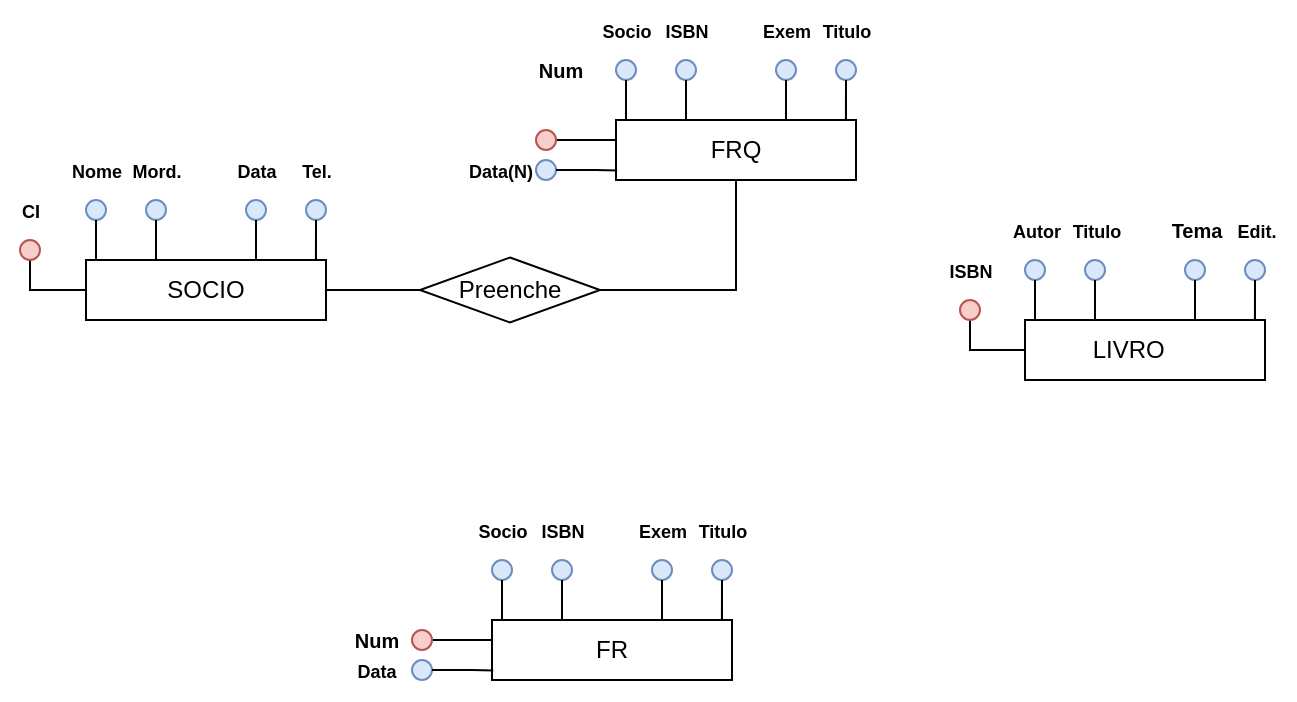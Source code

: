 <mxfile version="24.0.4" type="device">
  <diagram name="Página-1" id="Cud8tAFhgrFzDN71-xlN">
    <mxGraphModel dx="757" dy="361" grid="1" gridSize="10" guides="1" tooltips="1" connect="1" arrows="1" fold="1" page="1" pageScale="1" pageWidth="827" pageHeight="1169" math="0" shadow="0">
      <root>
        <mxCell id="0" />
        <mxCell id="1" parent="0" />
        <mxCell id="YFhQDiZGGY2Ypodo0bwj-40" style="edgeStyle=orthogonalEdgeStyle;rounded=0;orthogonalLoop=1;jettySize=auto;html=1;entryX=0;entryY=0.5;entryDx=0;entryDy=0;endArrow=none;endFill=0;" edge="1" parent="1" source="wM_NyKCiyRwlK32lXVjU-2" target="YFhQDiZGGY2Ypodo0bwj-39">
          <mxGeometry relative="1" as="geometry" />
        </mxCell>
        <mxCell id="wM_NyKCiyRwlK32lXVjU-2" value="SOCIO" style="rounded=0;whiteSpace=wrap;html=1;" parent="1" vertex="1">
          <mxGeometry x="83" y="200" width="120" height="30" as="geometry" />
        </mxCell>
        <mxCell id="wM_NyKCiyRwlK32lXVjU-3" value="" style="ellipse;whiteSpace=wrap;html=1;aspect=fixed;fillColor=#dae8fc;strokeColor=#6c8ebf;" parent="1" vertex="1">
          <mxGeometry x="83" y="170" width="10" height="10" as="geometry" />
        </mxCell>
        <mxCell id="wM_NyKCiyRwlK32lXVjU-4" value="" style="ellipse;whiteSpace=wrap;html=1;aspect=fixed;fillColor=#dae8fc;strokeColor=#6c8ebf;" parent="1" vertex="1">
          <mxGeometry x="113" y="170" width="10" height="10" as="geometry" />
        </mxCell>
        <mxCell id="wM_NyKCiyRwlK32lXVjU-6" value="" style="ellipse;whiteSpace=wrap;html=1;aspect=fixed;fontStyle=1;fillColor=#dae8fc;strokeColor=#6c8ebf;" parent="1" vertex="1">
          <mxGeometry x="163" y="170" width="10" height="10" as="geometry" />
        </mxCell>
        <mxCell id="wM_NyKCiyRwlK32lXVjU-7" value="" style="ellipse;whiteSpace=wrap;html=1;aspect=fixed;fillColor=#dae8fc;strokeColor=#6c8ebf;" parent="1" vertex="1">
          <mxGeometry x="193" y="170" width="10" height="10" as="geometry" />
        </mxCell>
        <mxCell id="wM_NyKCiyRwlK32lXVjU-8" value="&lt;font style=&quot;font-size: 9px;&quot;&gt;&lt;b&gt;Nome&lt;/b&gt;&lt;/font&gt;" style="text;html=1;align=center;verticalAlign=middle;resizable=0;points=[];autosize=1;strokeColor=none;fillColor=none;" parent="1" vertex="1">
          <mxGeometry x="63" y="140" width="50" height="30" as="geometry" />
        </mxCell>
        <mxCell id="wM_NyKCiyRwlK32lXVjU-9" value="&lt;font style=&quot;font-size: 9px;&quot;&gt;&lt;b&gt;Mord.&lt;/b&gt;&lt;/font&gt;" style="text;html=1;align=center;verticalAlign=middle;resizable=0;points=[];autosize=1;strokeColor=none;fillColor=none;" parent="1" vertex="1">
          <mxGeometry x="93" y="140" width="50" height="30" as="geometry" />
        </mxCell>
        <mxCell id="wM_NyKCiyRwlK32lXVjU-10" value="&lt;font style=&quot;font-size: 9px;&quot;&gt;&lt;b&gt;Data&lt;/b&gt;&lt;/font&gt;" style="text;html=1;align=center;verticalAlign=middle;resizable=0;points=[];autosize=1;strokeColor=none;fillColor=none;" parent="1" vertex="1">
          <mxGeometry x="148" y="140" width="40" height="30" as="geometry" />
        </mxCell>
        <mxCell id="wM_NyKCiyRwlK32lXVjU-11" value="&lt;font style=&quot;font-size: 9px;&quot;&gt;&lt;span&gt;Tel.&lt;/span&gt;&lt;/font&gt;" style="text;html=1;align=center;verticalAlign=middle;resizable=0;points=[];autosize=1;strokeColor=none;fillColor=none;fontStyle=1" parent="1" vertex="1">
          <mxGeometry x="178" y="140" width="40" height="30" as="geometry" />
        </mxCell>
        <mxCell id="wM_NyKCiyRwlK32lXVjU-13" style="edgeStyle=orthogonalEdgeStyle;rounded=0;orthogonalLoop=1;jettySize=auto;html=1;entryX=0.045;entryY=0.004;entryDx=0;entryDy=0;entryPerimeter=0;endArrow=none;endFill=0;" parent="1" source="wM_NyKCiyRwlK32lXVjU-3" target="wM_NyKCiyRwlK32lXVjU-2" edge="1">
          <mxGeometry relative="1" as="geometry" />
        </mxCell>
        <mxCell id="wM_NyKCiyRwlK32lXVjU-14" style="edgeStyle=orthogonalEdgeStyle;rounded=0;orthogonalLoop=1;jettySize=auto;html=1;entryX=0.29;entryY=0.01;entryDx=0;entryDy=0;entryPerimeter=0;endArrow=none;endFill=0;" parent="1" source="wM_NyKCiyRwlK32lXVjU-4" target="wM_NyKCiyRwlK32lXVjU-2" edge="1">
          <mxGeometry relative="1" as="geometry" />
        </mxCell>
        <mxCell id="wM_NyKCiyRwlK32lXVjU-16" style="edgeStyle=orthogonalEdgeStyle;rounded=0;orthogonalLoop=1;jettySize=auto;html=1;entryX=0.702;entryY=0.004;entryDx=0;entryDy=0;entryPerimeter=0;endArrow=none;endFill=0;" parent="1" source="wM_NyKCiyRwlK32lXVjU-6" target="wM_NyKCiyRwlK32lXVjU-2" edge="1">
          <mxGeometry relative="1" as="geometry" />
        </mxCell>
        <mxCell id="wM_NyKCiyRwlK32lXVjU-17" style="edgeStyle=orthogonalEdgeStyle;rounded=0;orthogonalLoop=1;jettySize=auto;html=1;entryX=0.958;entryY=0;entryDx=0;entryDy=0;entryPerimeter=0;endArrow=none;endFill=0;" parent="1" source="wM_NyKCiyRwlK32lXVjU-7" target="wM_NyKCiyRwlK32lXVjU-2" edge="1">
          <mxGeometry relative="1" as="geometry" />
        </mxCell>
        <mxCell id="wM_NyKCiyRwlK32lXVjU-18" value="LIVRO&lt;span style=&quot;white-space: pre;&quot;&gt;&#x9;&lt;/span&gt;" style="rounded=0;whiteSpace=wrap;html=1;" parent="1" vertex="1">
          <mxGeometry x="552.5" y="230" width="120" height="30" as="geometry" />
        </mxCell>
        <mxCell id="wM_NyKCiyRwlK32lXVjU-19" value="" style="ellipse;whiteSpace=wrap;html=1;aspect=fixed;fillColor=#dae8fc;strokeColor=#6c8ebf;" parent="1" vertex="1">
          <mxGeometry x="552.5" y="200" width="10" height="10" as="geometry" />
        </mxCell>
        <mxCell id="wM_NyKCiyRwlK32lXVjU-20" value="" style="ellipse;whiteSpace=wrap;html=1;aspect=fixed;fillColor=#dae8fc;strokeColor=#6c8ebf;" parent="1" vertex="1">
          <mxGeometry x="582.5" y="200" width="10" height="10" as="geometry" />
        </mxCell>
        <mxCell id="wM_NyKCiyRwlK32lXVjU-21" value="" style="ellipse;whiteSpace=wrap;html=1;aspect=fixed;fontStyle=1;fillColor=#dae8fc;strokeColor=#6c8ebf;" parent="1" vertex="1">
          <mxGeometry x="632.5" y="200" width="10" height="10" as="geometry" />
        </mxCell>
        <mxCell id="wM_NyKCiyRwlK32lXVjU-22" value="" style="ellipse;whiteSpace=wrap;html=1;aspect=fixed;fillColor=#dae8fc;strokeColor=#6c8ebf;" parent="1" vertex="1">
          <mxGeometry x="662.5" y="200" width="10" height="10" as="geometry" />
        </mxCell>
        <mxCell id="wM_NyKCiyRwlK32lXVjU-23" value="&lt;font style=&quot;font-size: 9px;&quot;&gt;&lt;b&gt;Autor&lt;/b&gt;&lt;/font&gt;" style="text;html=1;align=center;verticalAlign=middle;resizable=0;points=[];autosize=1;strokeColor=none;fillColor=none;" parent="1" vertex="1">
          <mxGeometry x="532.5" y="170" width="50" height="30" as="geometry" />
        </mxCell>
        <mxCell id="wM_NyKCiyRwlK32lXVjU-24" value="&lt;font style=&quot;font-size: 9px;&quot;&gt;&lt;b&gt;Titulo&lt;/b&gt;&lt;/font&gt;" style="text;html=1;align=center;verticalAlign=middle;resizable=0;points=[];autosize=1;strokeColor=none;fillColor=none;" parent="1" vertex="1">
          <mxGeometry x="562.5" y="170" width="50" height="30" as="geometry" />
        </mxCell>
        <mxCell id="wM_NyKCiyRwlK32lXVjU-25" value="&lt;font size=&quot;1&quot;&gt;&lt;b&gt;Tema&lt;/b&gt;&lt;/font&gt;" style="text;html=1;align=center;verticalAlign=middle;resizable=0;points=[];autosize=1;strokeColor=none;fillColor=none;" parent="1" vertex="1">
          <mxGeometry x="612.5" y="170" width="50" height="30" as="geometry" />
        </mxCell>
        <mxCell id="wM_NyKCiyRwlK32lXVjU-26" value="&lt;font style=&quot;font-size: 9px;&quot;&gt;&lt;span&gt;Edit.&lt;/span&gt;&lt;/font&gt;" style="text;html=1;align=center;verticalAlign=middle;resizable=0;points=[];autosize=1;strokeColor=none;fillColor=none;fontStyle=1" parent="1" vertex="1">
          <mxGeometry x="647.5" y="170" width="40" height="30" as="geometry" />
        </mxCell>
        <mxCell id="wM_NyKCiyRwlK32lXVjU-27" style="edgeStyle=orthogonalEdgeStyle;rounded=0;orthogonalLoop=1;jettySize=auto;html=1;entryX=0.045;entryY=0.004;entryDx=0;entryDy=0;entryPerimeter=0;endArrow=none;endFill=0;" parent="1" source="wM_NyKCiyRwlK32lXVjU-19" target="wM_NyKCiyRwlK32lXVjU-18" edge="1">
          <mxGeometry relative="1" as="geometry" />
        </mxCell>
        <mxCell id="wM_NyKCiyRwlK32lXVjU-28" style="edgeStyle=orthogonalEdgeStyle;rounded=0;orthogonalLoop=1;jettySize=auto;html=1;entryX=0.29;entryY=0.01;entryDx=0;entryDy=0;entryPerimeter=0;endArrow=none;endFill=0;" parent="1" source="wM_NyKCiyRwlK32lXVjU-20" target="wM_NyKCiyRwlK32lXVjU-18" edge="1">
          <mxGeometry relative="1" as="geometry" />
        </mxCell>
        <mxCell id="wM_NyKCiyRwlK32lXVjU-29" style="edgeStyle=orthogonalEdgeStyle;rounded=0;orthogonalLoop=1;jettySize=auto;html=1;entryX=0.702;entryY=0.004;entryDx=0;entryDy=0;entryPerimeter=0;endArrow=none;endFill=0;" parent="1" source="wM_NyKCiyRwlK32lXVjU-21" target="wM_NyKCiyRwlK32lXVjU-18" edge="1">
          <mxGeometry relative="1" as="geometry" />
        </mxCell>
        <mxCell id="wM_NyKCiyRwlK32lXVjU-30" style="edgeStyle=orthogonalEdgeStyle;rounded=0;orthogonalLoop=1;jettySize=auto;html=1;entryX=0.958;entryY=0;entryDx=0;entryDy=0;entryPerimeter=0;endArrow=none;endFill=0;" parent="1" source="wM_NyKCiyRwlK32lXVjU-22" target="wM_NyKCiyRwlK32lXVjU-18" edge="1">
          <mxGeometry relative="1" as="geometry" />
        </mxCell>
        <mxCell id="wM_NyKCiyRwlK32lXVjU-35" style="edgeStyle=orthogonalEdgeStyle;rounded=0;orthogonalLoop=1;jettySize=auto;html=1;entryX=0;entryY=0.5;entryDx=0;entryDy=0;endArrow=none;endFill=0;" parent="1" source="wM_NyKCiyRwlK32lXVjU-31" target="wM_NyKCiyRwlK32lXVjU-18" edge="1">
          <mxGeometry relative="1" as="geometry">
            <mxPoint x="525" y="250" as="targetPoint" />
            <Array as="points">
              <mxPoint x="525" y="245" />
            </Array>
          </mxGeometry>
        </mxCell>
        <mxCell id="wM_NyKCiyRwlK32lXVjU-31" value="" style="ellipse;whiteSpace=wrap;html=1;aspect=fixed;fillColor=#f8cecc;strokeColor=#b85450;" parent="1" vertex="1">
          <mxGeometry x="520" y="220" width="10" height="10" as="geometry" />
        </mxCell>
        <mxCell id="wM_NyKCiyRwlK32lXVjU-32" value="&lt;font style=&quot;font-size: 9px;&quot;&gt;&lt;b&gt;ISBN&lt;/b&gt;&lt;/font&gt;" style="text;html=1;align=center;verticalAlign=middle;resizable=0;points=[];autosize=1;strokeColor=none;fillColor=none;" parent="1" vertex="1">
          <mxGeometry x="500" y="190" width="50" height="30" as="geometry" />
        </mxCell>
        <mxCell id="JvQiMhp9WBtNPuqOWSvf-1" style="edgeStyle=orthogonalEdgeStyle;rounded=0;orthogonalLoop=1;jettySize=auto;html=1;entryX=0;entryY=0.5;entryDx=0;entryDy=0;endArrow=none;endFill=0;" parent="1" source="JvQiMhp9WBtNPuqOWSvf-2" edge="1">
          <mxGeometry relative="1" as="geometry">
            <mxPoint x="83" y="215" as="targetPoint" />
            <Array as="points">
              <mxPoint x="55" y="215" />
            </Array>
          </mxGeometry>
        </mxCell>
        <mxCell id="JvQiMhp9WBtNPuqOWSvf-2" value="" style="ellipse;whiteSpace=wrap;html=1;aspect=fixed;fillColor=#f8cecc;strokeColor=#b85450;" parent="1" vertex="1">
          <mxGeometry x="50" y="190" width="10" height="10" as="geometry" />
        </mxCell>
        <mxCell id="JvQiMhp9WBtNPuqOWSvf-3" value="&lt;font style=&quot;font-size: 9px;&quot;&gt;&lt;b&gt;CI&lt;/b&gt;&lt;/font&gt;" style="text;html=1;align=center;verticalAlign=middle;resizable=0;points=[];autosize=1;strokeColor=none;fillColor=none;" parent="1" vertex="1">
          <mxGeometry x="40" y="160" width="30" height="30" as="geometry" />
        </mxCell>
        <mxCell id="YFhQDiZGGY2Ypodo0bwj-1" value="FRQ" style="rounded=0;whiteSpace=wrap;html=1;" vertex="1" parent="1">
          <mxGeometry x="348" y="130" width="120" height="30" as="geometry" />
        </mxCell>
        <mxCell id="YFhQDiZGGY2Ypodo0bwj-2" value="" style="ellipse;whiteSpace=wrap;html=1;aspect=fixed;fillColor=#dae8fc;strokeColor=#6c8ebf;" vertex="1" parent="1">
          <mxGeometry x="348" y="100" width="10" height="10" as="geometry" />
        </mxCell>
        <mxCell id="YFhQDiZGGY2Ypodo0bwj-3" value="" style="ellipse;whiteSpace=wrap;html=1;aspect=fixed;fillColor=#dae8fc;strokeColor=#6c8ebf;" vertex="1" parent="1">
          <mxGeometry x="378" y="100" width="10" height="10" as="geometry" />
        </mxCell>
        <mxCell id="YFhQDiZGGY2Ypodo0bwj-4" value="" style="ellipse;whiteSpace=wrap;html=1;aspect=fixed;fontStyle=1;fillColor=#dae8fc;strokeColor=#6c8ebf;" vertex="1" parent="1">
          <mxGeometry x="428" y="100" width="10" height="10" as="geometry" />
        </mxCell>
        <mxCell id="YFhQDiZGGY2Ypodo0bwj-5" value="" style="ellipse;whiteSpace=wrap;html=1;aspect=fixed;fillColor=#dae8fc;strokeColor=#6c8ebf;" vertex="1" parent="1">
          <mxGeometry x="458" y="100" width="10" height="10" as="geometry" />
        </mxCell>
        <mxCell id="YFhQDiZGGY2Ypodo0bwj-6" value="&lt;font style=&quot;font-size: 9px;&quot;&gt;&lt;b&gt;Socio&lt;/b&gt;&lt;/font&gt;" style="text;html=1;align=center;verticalAlign=middle;resizable=0;points=[];autosize=1;strokeColor=none;fillColor=none;" vertex="1" parent="1">
          <mxGeometry x="328" y="70" width="50" height="30" as="geometry" />
        </mxCell>
        <mxCell id="YFhQDiZGGY2Ypodo0bwj-7" value="&lt;font style=&quot;font-size: 9px;&quot;&gt;&lt;b&gt;ISBN&lt;/b&gt;&lt;/font&gt;" style="text;html=1;align=center;verticalAlign=middle;resizable=0;points=[];autosize=1;strokeColor=none;fillColor=none;" vertex="1" parent="1">
          <mxGeometry x="358" y="70" width="50" height="30" as="geometry" />
        </mxCell>
        <mxCell id="YFhQDiZGGY2Ypodo0bwj-8" value="&lt;font style=&quot;font-size: 9px;&quot;&gt;&lt;b&gt;Exem&lt;/b&gt;&lt;/font&gt;" style="text;html=1;align=center;verticalAlign=middle;resizable=0;points=[];autosize=1;strokeColor=none;fillColor=none;" vertex="1" parent="1">
          <mxGeometry x="408" y="70" width="50" height="30" as="geometry" />
        </mxCell>
        <mxCell id="YFhQDiZGGY2Ypodo0bwj-9" value="&lt;font style=&quot;font-size: 9px;&quot;&gt;&lt;span&gt;Titulo&lt;/span&gt;&lt;/font&gt;" style="text;html=1;align=center;verticalAlign=middle;resizable=0;points=[];autosize=1;strokeColor=none;fillColor=none;fontStyle=1" vertex="1" parent="1">
          <mxGeometry x="438" y="70" width="50" height="30" as="geometry" />
        </mxCell>
        <mxCell id="YFhQDiZGGY2Ypodo0bwj-10" style="edgeStyle=orthogonalEdgeStyle;rounded=0;orthogonalLoop=1;jettySize=auto;html=1;entryX=0.045;entryY=0.004;entryDx=0;entryDy=0;entryPerimeter=0;endArrow=none;endFill=0;" edge="1" parent="1" source="YFhQDiZGGY2Ypodo0bwj-2" target="YFhQDiZGGY2Ypodo0bwj-1">
          <mxGeometry relative="1" as="geometry" />
        </mxCell>
        <mxCell id="YFhQDiZGGY2Ypodo0bwj-11" style="edgeStyle=orthogonalEdgeStyle;rounded=0;orthogonalLoop=1;jettySize=auto;html=1;entryX=0.29;entryY=0.01;entryDx=0;entryDy=0;entryPerimeter=0;endArrow=none;endFill=0;" edge="1" parent="1" source="YFhQDiZGGY2Ypodo0bwj-3" target="YFhQDiZGGY2Ypodo0bwj-1">
          <mxGeometry relative="1" as="geometry" />
        </mxCell>
        <mxCell id="YFhQDiZGGY2Ypodo0bwj-12" style="edgeStyle=orthogonalEdgeStyle;rounded=0;orthogonalLoop=1;jettySize=auto;html=1;entryX=0.702;entryY=0.004;entryDx=0;entryDy=0;entryPerimeter=0;endArrow=none;endFill=0;" edge="1" parent="1" source="YFhQDiZGGY2Ypodo0bwj-4" target="YFhQDiZGGY2Ypodo0bwj-1">
          <mxGeometry relative="1" as="geometry" />
        </mxCell>
        <mxCell id="YFhQDiZGGY2Ypodo0bwj-13" style="edgeStyle=orthogonalEdgeStyle;rounded=0;orthogonalLoop=1;jettySize=auto;html=1;entryX=0.958;entryY=0;entryDx=0;entryDy=0;entryPerimeter=0;endArrow=none;endFill=0;" edge="1" parent="1" source="YFhQDiZGGY2Ypodo0bwj-5" target="YFhQDiZGGY2Ypodo0bwj-1">
          <mxGeometry relative="1" as="geometry" />
        </mxCell>
        <mxCell id="YFhQDiZGGY2Ypodo0bwj-14" style="edgeStyle=orthogonalEdgeStyle;rounded=0;orthogonalLoop=1;jettySize=auto;html=1;entryX=0;entryY=0.5;entryDx=0;entryDy=0;endArrow=none;endFill=0;" edge="1" parent="1">
          <mxGeometry relative="1" as="geometry">
            <mxPoint x="348" y="140" as="targetPoint" />
            <Array as="points">
              <mxPoint x="320" y="140" />
            </Array>
            <mxPoint x="318" y="140" as="sourcePoint" />
          </mxGeometry>
        </mxCell>
        <mxCell id="YFhQDiZGGY2Ypodo0bwj-15" value="" style="ellipse;whiteSpace=wrap;html=1;aspect=fixed;fillColor=#f8cecc;strokeColor=#b85450;" vertex="1" parent="1">
          <mxGeometry x="308" y="135" width="10" height="10" as="geometry" />
        </mxCell>
        <mxCell id="YFhQDiZGGY2Ypodo0bwj-16" value="&lt;font size=&quot;1&quot;&gt;&lt;b&gt;Num&lt;/b&gt;&lt;/font&gt;" style="text;html=1;align=center;verticalAlign=middle;resizable=0;points=[];autosize=1;strokeColor=none;fillColor=none;" vertex="1" parent="1">
          <mxGeometry x="295" y="90" width="50" height="30" as="geometry" />
        </mxCell>
        <mxCell id="YFhQDiZGGY2Ypodo0bwj-17" value="" style="ellipse;whiteSpace=wrap;html=1;aspect=fixed;fillColor=#dae8fc;strokeColor=#6c8ebf;" vertex="1" parent="1">
          <mxGeometry x="308" y="150" width="10" height="10" as="geometry" />
        </mxCell>
        <mxCell id="YFhQDiZGGY2Ypodo0bwj-18" value="&lt;font style=&quot;font-size: 9px;&quot;&gt;&lt;b&gt;Data(N)&lt;/b&gt;&lt;/font&gt;" style="text;html=1;align=center;verticalAlign=middle;resizable=0;points=[];autosize=1;strokeColor=none;fillColor=none;" vertex="1" parent="1">
          <mxGeometry x="260" y="140" width="60" height="30" as="geometry" />
        </mxCell>
        <mxCell id="YFhQDiZGGY2Ypodo0bwj-19" style="edgeStyle=orthogonalEdgeStyle;rounded=0;orthogonalLoop=1;jettySize=auto;html=1;entryX=0.005;entryY=0.843;entryDx=0;entryDy=0;entryPerimeter=0;endArrow=none;endFill=0;" edge="1" parent="1" source="YFhQDiZGGY2Ypodo0bwj-17" target="YFhQDiZGGY2Ypodo0bwj-1">
          <mxGeometry relative="1" as="geometry">
            <mxPoint x="233" y="155" as="targetPoint" />
          </mxGeometry>
        </mxCell>
        <mxCell id="YFhQDiZGGY2Ypodo0bwj-20" value="FR" style="rounded=0;whiteSpace=wrap;html=1;" vertex="1" parent="1">
          <mxGeometry x="286" y="380" width="120" height="30" as="geometry" />
        </mxCell>
        <mxCell id="YFhQDiZGGY2Ypodo0bwj-21" value="" style="ellipse;whiteSpace=wrap;html=1;aspect=fixed;fillColor=#dae8fc;strokeColor=#6c8ebf;" vertex="1" parent="1">
          <mxGeometry x="286" y="350" width="10" height="10" as="geometry" />
        </mxCell>
        <mxCell id="YFhQDiZGGY2Ypodo0bwj-22" value="" style="ellipse;whiteSpace=wrap;html=1;aspect=fixed;fillColor=#dae8fc;strokeColor=#6c8ebf;" vertex="1" parent="1">
          <mxGeometry x="316" y="350" width="10" height="10" as="geometry" />
        </mxCell>
        <mxCell id="YFhQDiZGGY2Ypodo0bwj-23" value="" style="ellipse;whiteSpace=wrap;html=1;aspect=fixed;fontStyle=1;fillColor=#dae8fc;strokeColor=#6c8ebf;" vertex="1" parent="1">
          <mxGeometry x="366" y="350" width="10" height="10" as="geometry" />
        </mxCell>
        <mxCell id="YFhQDiZGGY2Ypodo0bwj-24" value="" style="ellipse;whiteSpace=wrap;html=1;aspect=fixed;fillColor=#dae8fc;strokeColor=#6c8ebf;" vertex="1" parent="1">
          <mxGeometry x="396" y="350" width="10" height="10" as="geometry" />
        </mxCell>
        <mxCell id="YFhQDiZGGY2Ypodo0bwj-25" value="&lt;font style=&quot;font-size: 9px;&quot;&gt;&lt;b&gt;Socio&lt;/b&gt;&lt;/font&gt;" style="text;html=1;align=center;verticalAlign=middle;resizable=0;points=[];autosize=1;strokeColor=none;fillColor=none;" vertex="1" parent="1">
          <mxGeometry x="266" y="320" width="50" height="30" as="geometry" />
        </mxCell>
        <mxCell id="YFhQDiZGGY2Ypodo0bwj-26" value="&lt;font style=&quot;font-size: 9px;&quot;&gt;&lt;b&gt;ISBN&lt;/b&gt;&lt;/font&gt;" style="text;html=1;align=center;verticalAlign=middle;resizable=0;points=[];autosize=1;strokeColor=none;fillColor=none;" vertex="1" parent="1">
          <mxGeometry x="296" y="320" width="50" height="30" as="geometry" />
        </mxCell>
        <mxCell id="YFhQDiZGGY2Ypodo0bwj-27" value="&lt;font style=&quot;font-size: 9px;&quot;&gt;&lt;b&gt;Exem&lt;/b&gt;&lt;/font&gt;" style="text;html=1;align=center;verticalAlign=middle;resizable=0;points=[];autosize=1;strokeColor=none;fillColor=none;" vertex="1" parent="1">
          <mxGeometry x="346" y="320" width="50" height="30" as="geometry" />
        </mxCell>
        <mxCell id="YFhQDiZGGY2Ypodo0bwj-28" value="&lt;font style=&quot;font-size: 9px;&quot;&gt;&lt;span&gt;Titulo&lt;/span&gt;&lt;/font&gt;" style="text;html=1;align=center;verticalAlign=middle;resizable=0;points=[];autosize=1;strokeColor=none;fillColor=none;fontStyle=1" vertex="1" parent="1">
          <mxGeometry x="376" y="320" width="50" height="30" as="geometry" />
        </mxCell>
        <mxCell id="YFhQDiZGGY2Ypodo0bwj-29" style="edgeStyle=orthogonalEdgeStyle;rounded=0;orthogonalLoop=1;jettySize=auto;html=1;entryX=0.045;entryY=0.004;entryDx=0;entryDy=0;entryPerimeter=0;endArrow=none;endFill=0;" edge="1" parent="1" source="YFhQDiZGGY2Ypodo0bwj-21" target="YFhQDiZGGY2Ypodo0bwj-20">
          <mxGeometry relative="1" as="geometry" />
        </mxCell>
        <mxCell id="YFhQDiZGGY2Ypodo0bwj-30" style="edgeStyle=orthogonalEdgeStyle;rounded=0;orthogonalLoop=1;jettySize=auto;html=1;entryX=0.29;entryY=0.01;entryDx=0;entryDy=0;entryPerimeter=0;endArrow=none;endFill=0;" edge="1" parent="1" source="YFhQDiZGGY2Ypodo0bwj-22" target="YFhQDiZGGY2Ypodo0bwj-20">
          <mxGeometry relative="1" as="geometry" />
        </mxCell>
        <mxCell id="YFhQDiZGGY2Ypodo0bwj-31" style="edgeStyle=orthogonalEdgeStyle;rounded=0;orthogonalLoop=1;jettySize=auto;html=1;entryX=0.702;entryY=0.004;entryDx=0;entryDy=0;entryPerimeter=0;endArrow=none;endFill=0;" edge="1" parent="1" source="YFhQDiZGGY2Ypodo0bwj-23" target="YFhQDiZGGY2Ypodo0bwj-20">
          <mxGeometry relative="1" as="geometry" />
        </mxCell>
        <mxCell id="YFhQDiZGGY2Ypodo0bwj-32" style="edgeStyle=orthogonalEdgeStyle;rounded=0;orthogonalLoop=1;jettySize=auto;html=1;entryX=0.958;entryY=0;entryDx=0;entryDy=0;entryPerimeter=0;endArrow=none;endFill=0;" edge="1" parent="1" source="YFhQDiZGGY2Ypodo0bwj-24" target="YFhQDiZGGY2Ypodo0bwj-20">
          <mxGeometry relative="1" as="geometry" />
        </mxCell>
        <mxCell id="YFhQDiZGGY2Ypodo0bwj-33" style="edgeStyle=orthogonalEdgeStyle;rounded=0;orthogonalLoop=1;jettySize=auto;html=1;entryX=0;entryY=0.5;entryDx=0;entryDy=0;endArrow=none;endFill=0;" edge="1" parent="1">
          <mxGeometry relative="1" as="geometry">
            <mxPoint x="286" y="390" as="targetPoint" />
            <Array as="points">
              <mxPoint x="258" y="390" />
            </Array>
            <mxPoint x="256" y="390" as="sourcePoint" />
          </mxGeometry>
        </mxCell>
        <mxCell id="YFhQDiZGGY2Ypodo0bwj-34" value="" style="ellipse;whiteSpace=wrap;html=1;aspect=fixed;fillColor=#f8cecc;strokeColor=#b85450;" vertex="1" parent="1">
          <mxGeometry x="246" y="385" width="10" height="10" as="geometry" />
        </mxCell>
        <mxCell id="YFhQDiZGGY2Ypodo0bwj-35" value="&lt;font size=&quot;1&quot;&gt;&lt;b&gt;Num&lt;/b&gt;&lt;/font&gt;" style="text;html=1;align=center;verticalAlign=middle;resizable=0;points=[];autosize=1;strokeColor=none;fillColor=none;" vertex="1" parent="1">
          <mxGeometry x="203" y="375" width="50" height="30" as="geometry" />
        </mxCell>
        <mxCell id="YFhQDiZGGY2Ypodo0bwj-36" value="" style="ellipse;whiteSpace=wrap;html=1;aspect=fixed;fillColor=#dae8fc;strokeColor=#6c8ebf;" vertex="1" parent="1">
          <mxGeometry x="246" y="400" width="10" height="10" as="geometry" />
        </mxCell>
        <mxCell id="YFhQDiZGGY2Ypodo0bwj-37" value="&lt;font style=&quot;font-size: 9px;&quot;&gt;&lt;b&gt;Data&lt;/b&gt;&lt;/font&gt;" style="text;html=1;align=center;verticalAlign=middle;resizable=0;points=[];autosize=1;strokeColor=none;fillColor=none;" vertex="1" parent="1">
          <mxGeometry x="208" y="390" width="40" height="30" as="geometry" />
        </mxCell>
        <mxCell id="YFhQDiZGGY2Ypodo0bwj-38" style="edgeStyle=orthogonalEdgeStyle;rounded=0;orthogonalLoop=1;jettySize=auto;html=1;entryX=0.005;entryY=0.843;entryDx=0;entryDy=0;entryPerimeter=0;endArrow=none;endFill=0;" edge="1" parent="1" source="YFhQDiZGGY2Ypodo0bwj-36" target="YFhQDiZGGY2Ypodo0bwj-20">
          <mxGeometry relative="1" as="geometry">
            <mxPoint x="171" y="405" as="targetPoint" />
          </mxGeometry>
        </mxCell>
        <mxCell id="YFhQDiZGGY2Ypodo0bwj-41" style="edgeStyle=orthogonalEdgeStyle;rounded=0;orthogonalLoop=1;jettySize=auto;html=1;exitX=1;exitY=0.5;exitDx=0;exitDy=0;entryX=0.5;entryY=1;entryDx=0;entryDy=0;endArrow=none;endFill=0;" edge="1" parent="1" source="YFhQDiZGGY2Ypodo0bwj-39" target="YFhQDiZGGY2Ypodo0bwj-1">
          <mxGeometry relative="1" as="geometry" />
        </mxCell>
        <mxCell id="YFhQDiZGGY2Ypodo0bwj-39" value="Preenche" style="rhombus;whiteSpace=wrap;html=1;" vertex="1" parent="1">
          <mxGeometry x="250" y="198.75" width="90" height="32.5" as="geometry" />
        </mxCell>
      </root>
    </mxGraphModel>
  </diagram>
</mxfile>
